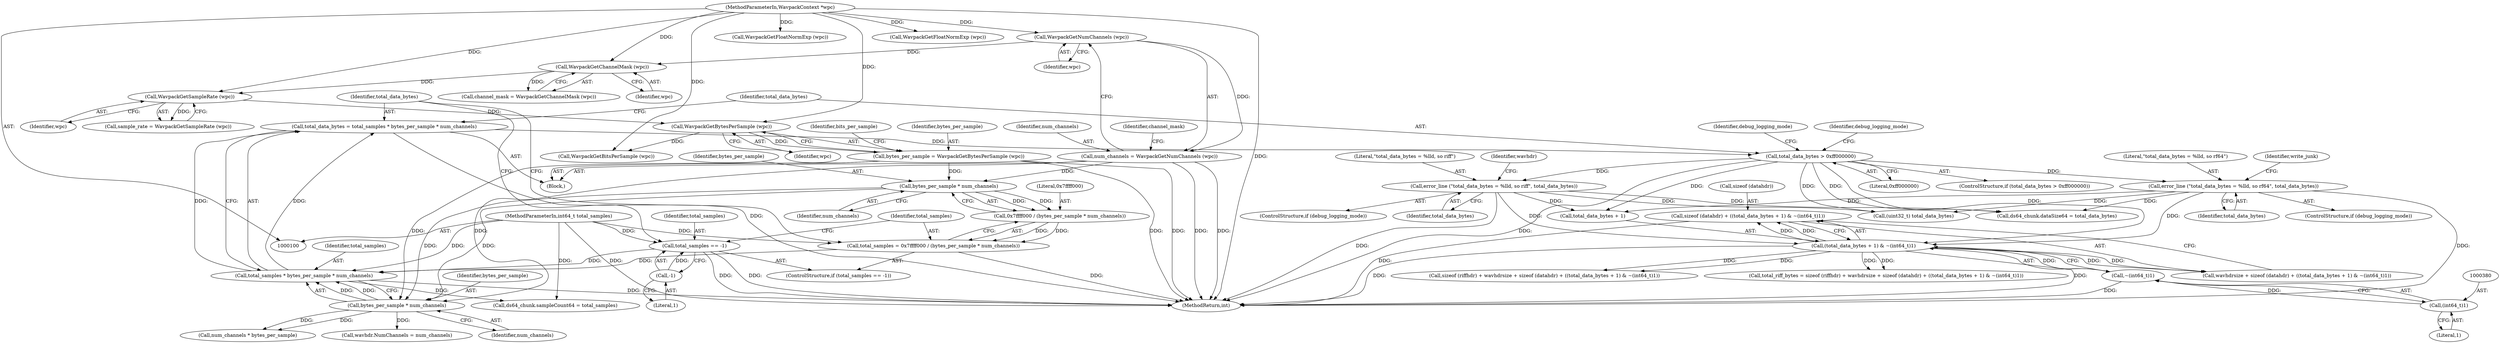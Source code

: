 digraph "0_WavPack_d5bf76b5a88d044a1be1d5656698e3ba737167e5_0@API" {
"1000371" [label="(Call,sizeof (datahdr) + ((total_data_bytes + 1) & ~(int64_t)1))"];
"1000374" [label="(Call,(total_data_bytes + 1) & ~(int64_t)1)"];
"1000201" [label="(Call,error_line (\"total_data_bytes = %lld, so rf64\", total_data_bytes))"];
"1000195" [label="(Call,total_data_bytes > 0xff000000)"];
"1000187" [label="(Call,total_data_bytes = total_samples * bytes_per_sample * num_channels)"];
"1000189" [label="(Call,total_samples * bytes_per_sample * num_channels)"];
"1000180" [label="(Call,total_samples = 0x7ffff000 / (bytes_per_sample * num_channels))"];
"1000182" [label="(Call,0x7ffff000 / (bytes_per_sample * num_channels))"];
"1000184" [label="(Call,bytes_per_sample * num_channels)"];
"1000140" [label="(Call,bytes_per_sample = WavpackGetBytesPerSample (wpc))"];
"1000142" [label="(Call,WavpackGetBytesPerSample (wpc))"];
"1000137" [label="(Call,WavpackGetSampleRate (wpc))"];
"1000132" [label="(Call,WavpackGetChannelMask (wpc))"];
"1000127" [label="(Call,WavpackGetNumChannels (wpc))"];
"1000102" [label="(MethodParameterIn,WavpackContext *wpc)"];
"1000125" [label="(Call,num_channels = WavpackGetNumChannels (wpc))"];
"1000103" [label="(MethodParameterIn,int64_t total_samples)"];
"1000176" [label="(Call,total_samples == -1)"];
"1000178" [label="(Call,-1)"];
"1000191" [label="(Call,bytes_per_sample * num_channels)"];
"1000213" [label="(Call,error_line (\"total_data_bytes = %lld, so riff\", total_data_bytes))"];
"1000378" [label="(Call,~(int64_t)1)"];
"1000379" [label="(Call,(int64_t)1)"];
"1000375" [label="(Call,total_data_bytes + 1)"];
"1000205" [label="(Identifier,write_junk)"];
"1000167" [label="(Call,WavpackGetFloatNormExp (wpc))"];
"1000131" [label="(Identifier,channel_mask)"];
"1000203" [label="(Identifier,total_data_bytes)"];
"1000182" [label="(Call,0x7ffff000 / (bytes_per_sample * num_channels))"];
"1000178" [label="(Call,-1)"];
"1000214" [label="(Literal,\"total_data_bytes = %lld, so riff\")"];
"1000374" [label="(Call,(total_data_bytes + 1) & ~(int64_t)1)"];
"1000371" [label="(Call,sizeof (datahdr) + ((total_data_bytes + 1) & ~(int64_t)1))"];
"1000195" [label="(Call,total_data_bytes > 0xff000000)"];
"1000146" [label="(Identifier,bits_per_sample)"];
"1000175" [label="(ControlStructure,if (total_samples == -1))"];
"1000471" [label="(Call,ds64_chunk.dataSize64 = total_data_bytes)"];
"1000181" [label="(Identifier,total_samples)"];
"1000138" [label="(Identifier,wpc)"];
"1000105" [label="(Block,)"];
"1000133" [label="(Identifier,wpc)"];
"1000213" [label="(Call,error_line (\"total_data_bytes = %lld, so riff\", total_data_bytes))"];
"1000186" [label="(Identifier,num_channels)"];
"1000196" [label="(Identifier,total_data_bytes)"];
"1000211" [label="(ControlStructure,if (debug_logging_mode))"];
"1000199" [label="(ControlStructure,if (debug_logging_mode))"];
"1000188" [label="(Identifier,total_data_bytes)"];
"1000192" [label="(Identifier,bytes_per_sample)"];
"1000177" [label="(Identifier,total_samples)"];
"1000201" [label="(Call,error_line (\"total_data_bytes = %lld, so rf64\", total_data_bytes))"];
"1000653" [label="(MethodReturn,int)"];
"1000180" [label="(Call,total_samples = 0x7ffff000 / (bytes_per_sample * num_channels))"];
"1000176" [label="(Call,total_samples == -1)"];
"1000137" [label="(Call,WavpackGetSampleRate (wpc))"];
"1000142" [label="(Call,WavpackGetBytesPerSample (wpc))"];
"1000197" [label="(Literal,0xff000000)"];
"1000153" [label="(Call,WavpackGetFloatNormExp (wpc))"];
"1000518" [label="(Call,(uint32_t) total_data_bytes)"];
"1000378" [label="(Call,~(int64_t)1)"];
"1000212" [label="(Identifier,debug_logging_mode)"];
"1000189" [label="(Call,total_samples * bytes_per_sample * num_channels)"];
"1000183" [label="(Literal,0x7ffff000)"];
"1000184" [label="(Call,bytes_per_sample * num_channels)"];
"1000127" [label="(Call,WavpackGetNumChannels (wpc))"];
"1000372" [label="(Call,sizeof (datahdr))"];
"1000143" [label="(Identifier,wpc)"];
"1000130" [label="(Call,channel_mask = WavpackGetChannelMask (wpc))"];
"1000103" [label="(MethodParameterIn,int64_t total_samples)"];
"1000193" [label="(Identifier,num_channels)"];
"1000128" [label="(Identifier,wpc)"];
"1000132" [label="(Call,WavpackGetChannelMask (wpc))"];
"1000202" [label="(Literal,\"total_data_bytes = %lld, so rf64\")"];
"1000217" [label="(Identifier,wavhdr)"];
"1000140" [label="(Call,bytes_per_sample = WavpackGetBytesPerSample (wpc))"];
"1000187" [label="(Call,total_data_bytes = total_samples * bytes_per_sample * num_channels)"];
"1000102" [label="(MethodParameterIn,WavpackContext *wpc)"];
"1000366" [label="(Call,sizeof (riffhdr) + wavhdrsize + sizeof (datahdr) + ((total_data_bytes + 1) & ~(int64_t)1))"];
"1000147" [label="(Call,WavpackGetBitsPerSample (wpc))"];
"1000215" [label="(Identifier,total_data_bytes)"];
"1000141" [label="(Identifier,bytes_per_sample)"];
"1000126" [label="(Identifier,num_channels)"];
"1000125" [label="(Call,num_channels = WavpackGetNumChannels (wpc))"];
"1000239" [label="(Call,num_channels * bytes_per_sample)"];
"1000185" [label="(Identifier,bytes_per_sample)"];
"1000135" [label="(Call,sample_rate = WavpackGetSampleRate (wpc))"];
"1000179" [label="(Literal,1)"];
"1000190" [label="(Identifier,total_samples)"];
"1000381" [label="(Literal,1)"];
"1000369" [label="(Call,wavhdrsize + sizeof (datahdr) + ((total_data_bytes + 1) & ~(int64_t)1))"];
"1000191" [label="(Call,bytes_per_sample * num_channels)"];
"1000223" [label="(Call,wavhdr.NumChannels = num_channels)"];
"1000200" [label="(Identifier,debug_logging_mode)"];
"1000194" [label="(ControlStructure,if (total_data_bytes > 0xff000000))"];
"1000476" [label="(Call,ds64_chunk.sampleCount64 = total_samples)"];
"1000379" [label="(Call,(int64_t)1)"];
"1000364" [label="(Call,total_riff_bytes = sizeof (riffhdr) + wavhdrsize + sizeof (datahdr) + ((total_data_bytes + 1) & ~(int64_t)1))"];
"1000371" -> "1000369"  [label="AST: "];
"1000371" -> "1000374"  [label="CFG: "];
"1000372" -> "1000371"  [label="AST: "];
"1000374" -> "1000371"  [label="AST: "];
"1000369" -> "1000371"  [label="CFG: "];
"1000371" -> "1000653"  [label="DDG: "];
"1000374" -> "1000371"  [label="DDG: "];
"1000374" -> "1000371"  [label="DDG: "];
"1000374" -> "1000378"  [label="CFG: "];
"1000375" -> "1000374"  [label="AST: "];
"1000378" -> "1000374"  [label="AST: "];
"1000374" -> "1000653"  [label="DDG: "];
"1000374" -> "1000653"  [label="DDG: "];
"1000374" -> "1000364"  [label="DDG: "];
"1000374" -> "1000364"  [label="DDG: "];
"1000374" -> "1000366"  [label="DDG: "];
"1000374" -> "1000366"  [label="DDG: "];
"1000374" -> "1000369"  [label="DDG: "];
"1000374" -> "1000369"  [label="DDG: "];
"1000201" -> "1000374"  [label="DDG: "];
"1000213" -> "1000374"  [label="DDG: "];
"1000195" -> "1000374"  [label="DDG: "];
"1000378" -> "1000374"  [label="DDG: "];
"1000201" -> "1000199"  [label="AST: "];
"1000201" -> "1000203"  [label="CFG: "];
"1000202" -> "1000201"  [label="AST: "];
"1000203" -> "1000201"  [label="AST: "];
"1000205" -> "1000201"  [label="CFG: "];
"1000201" -> "1000653"  [label="DDG: "];
"1000195" -> "1000201"  [label="DDG: "];
"1000201" -> "1000375"  [label="DDG: "];
"1000201" -> "1000471"  [label="DDG: "];
"1000201" -> "1000518"  [label="DDG: "];
"1000195" -> "1000194"  [label="AST: "];
"1000195" -> "1000197"  [label="CFG: "];
"1000196" -> "1000195"  [label="AST: "];
"1000197" -> "1000195"  [label="AST: "];
"1000200" -> "1000195"  [label="CFG: "];
"1000212" -> "1000195"  [label="CFG: "];
"1000195" -> "1000653"  [label="DDG: "];
"1000187" -> "1000195"  [label="DDG: "];
"1000195" -> "1000213"  [label="DDG: "];
"1000195" -> "1000375"  [label="DDG: "];
"1000195" -> "1000471"  [label="DDG: "];
"1000195" -> "1000518"  [label="DDG: "];
"1000187" -> "1000105"  [label="AST: "];
"1000187" -> "1000189"  [label="CFG: "];
"1000188" -> "1000187"  [label="AST: "];
"1000189" -> "1000187"  [label="AST: "];
"1000196" -> "1000187"  [label="CFG: "];
"1000187" -> "1000653"  [label="DDG: "];
"1000189" -> "1000187"  [label="DDG: "];
"1000189" -> "1000187"  [label="DDG: "];
"1000189" -> "1000191"  [label="CFG: "];
"1000190" -> "1000189"  [label="AST: "];
"1000191" -> "1000189"  [label="AST: "];
"1000189" -> "1000653"  [label="DDG: "];
"1000180" -> "1000189"  [label="DDG: "];
"1000176" -> "1000189"  [label="DDG: "];
"1000103" -> "1000189"  [label="DDG: "];
"1000191" -> "1000189"  [label="DDG: "];
"1000191" -> "1000189"  [label="DDG: "];
"1000189" -> "1000476"  [label="DDG: "];
"1000180" -> "1000175"  [label="AST: "];
"1000180" -> "1000182"  [label="CFG: "];
"1000181" -> "1000180"  [label="AST: "];
"1000182" -> "1000180"  [label="AST: "];
"1000188" -> "1000180"  [label="CFG: "];
"1000180" -> "1000653"  [label="DDG: "];
"1000182" -> "1000180"  [label="DDG: "];
"1000182" -> "1000180"  [label="DDG: "];
"1000103" -> "1000180"  [label="DDG: "];
"1000182" -> "1000184"  [label="CFG: "];
"1000183" -> "1000182"  [label="AST: "];
"1000184" -> "1000182"  [label="AST: "];
"1000184" -> "1000182"  [label="DDG: "];
"1000184" -> "1000182"  [label="DDG: "];
"1000184" -> "1000186"  [label="CFG: "];
"1000185" -> "1000184"  [label="AST: "];
"1000186" -> "1000184"  [label="AST: "];
"1000140" -> "1000184"  [label="DDG: "];
"1000125" -> "1000184"  [label="DDG: "];
"1000184" -> "1000191"  [label="DDG: "];
"1000184" -> "1000191"  [label="DDG: "];
"1000140" -> "1000105"  [label="AST: "];
"1000140" -> "1000142"  [label="CFG: "];
"1000141" -> "1000140"  [label="AST: "];
"1000142" -> "1000140"  [label="AST: "];
"1000146" -> "1000140"  [label="CFG: "];
"1000140" -> "1000653"  [label="DDG: "];
"1000140" -> "1000653"  [label="DDG: "];
"1000142" -> "1000140"  [label="DDG: "];
"1000140" -> "1000191"  [label="DDG: "];
"1000142" -> "1000143"  [label="CFG: "];
"1000143" -> "1000142"  [label="AST: "];
"1000137" -> "1000142"  [label="DDG: "];
"1000102" -> "1000142"  [label="DDG: "];
"1000142" -> "1000147"  [label="DDG: "];
"1000137" -> "1000135"  [label="AST: "];
"1000137" -> "1000138"  [label="CFG: "];
"1000138" -> "1000137"  [label="AST: "];
"1000135" -> "1000137"  [label="CFG: "];
"1000137" -> "1000135"  [label="DDG: "];
"1000132" -> "1000137"  [label="DDG: "];
"1000102" -> "1000137"  [label="DDG: "];
"1000132" -> "1000130"  [label="AST: "];
"1000132" -> "1000133"  [label="CFG: "];
"1000133" -> "1000132"  [label="AST: "];
"1000130" -> "1000132"  [label="CFG: "];
"1000132" -> "1000130"  [label="DDG: "];
"1000127" -> "1000132"  [label="DDG: "];
"1000102" -> "1000132"  [label="DDG: "];
"1000127" -> "1000125"  [label="AST: "];
"1000127" -> "1000128"  [label="CFG: "];
"1000128" -> "1000127"  [label="AST: "];
"1000125" -> "1000127"  [label="CFG: "];
"1000127" -> "1000125"  [label="DDG: "];
"1000102" -> "1000127"  [label="DDG: "];
"1000102" -> "1000100"  [label="AST: "];
"1000102" -> "1000653"  [label="DDG: "];
"1000102" -> "1000147"  [label="DDG: "];
"1000102" -> "1000153"  [label="DDG: "];
"1000102" -> "1000167"  [label="DDG: "];
"1000125" -> "1000105"  [label="AST: "];
"1000126" -> "1000125"  [label="AST: "];
"1000131" -> "1000125"  [label="CFG: "];
"1000125" -> "1000653"  [label="DDG: "];
"1000125" -> "1000653"  [label="DDG: "];
"1000125" -> "1000191"  [label="DDG: "];
"1000103" -> "1000100"  [label="AST: "];
"1000103" -> "1000653"  [label="DDG: "];
"1000103" -> "1000176"  [label="DDG: "];
"1000103" -> "1000476"  [label="DDG: "];
"1000176" -> "1000175"  [label="AST: "];
"1000176" -> "1000178"  [label="CFG: "];
"1000177" -> "1000176"  [label="AST: "];
"1000178" -> "1000176"  [label="AST: "];
"1000181" -> "1000176"  [label="CFG: "];
"1000188" -> "1000176"  [label="CFG: "];
"1000176" -> "1000653"  [label="DDG: "];
"1000176" -> "1000653"  [label="DDG: "];
"1000178" -> "1000176"  [label="DDG: "];
"1000178" -> "1000179"  [label="CFG: "];
"1000179" -> "1000178"  [label="AST: "];
"1000191" -> "1000193"  [label="CFG: "];
"1000192" -> "1000191"  [label="AST: "];
"1000193" -> "1000191"  [label="AST: "];
"1000191" -> "1000223"  [label="DDG: "];
"1000191" -> "1000239"  [label="DDG: "];
"1000191" -> "1000239"  [label="DDG: "];
"1000213" -> "1000211"  [label="AST: "];
"1000213" -> "1000215"  [label="CFG: "];
"1000214" -> "1000213"  [label="AST: "];
"1000215" -> "1000213"  [label="AST: "];
"1000217" -> "1000213"  [label="CFG: "];
"1000213" -> "1000653"  [label="DDG: "];
"1000213" -> "1000375"  [label="DDG: "];
"1000213" -> "1000471"  [label="DDG: "];
"1000213" -> "1000518"  [label="DDG: "];
"1000378" -> "1000379"  [label="CFG: "];
"1000379" -> "1000378"  [label="AST: "];
"1000378" -> "1000653"  [label="DDG: "];
"1000379" -> "1000378"  [label="DDG: "];
"1000379" -> "1000381"  [label="CFG: "];
"1000380" -> "1000379"  [label="AST: "];
"1000381" -> "1000379"  [label="AST: "];
}
